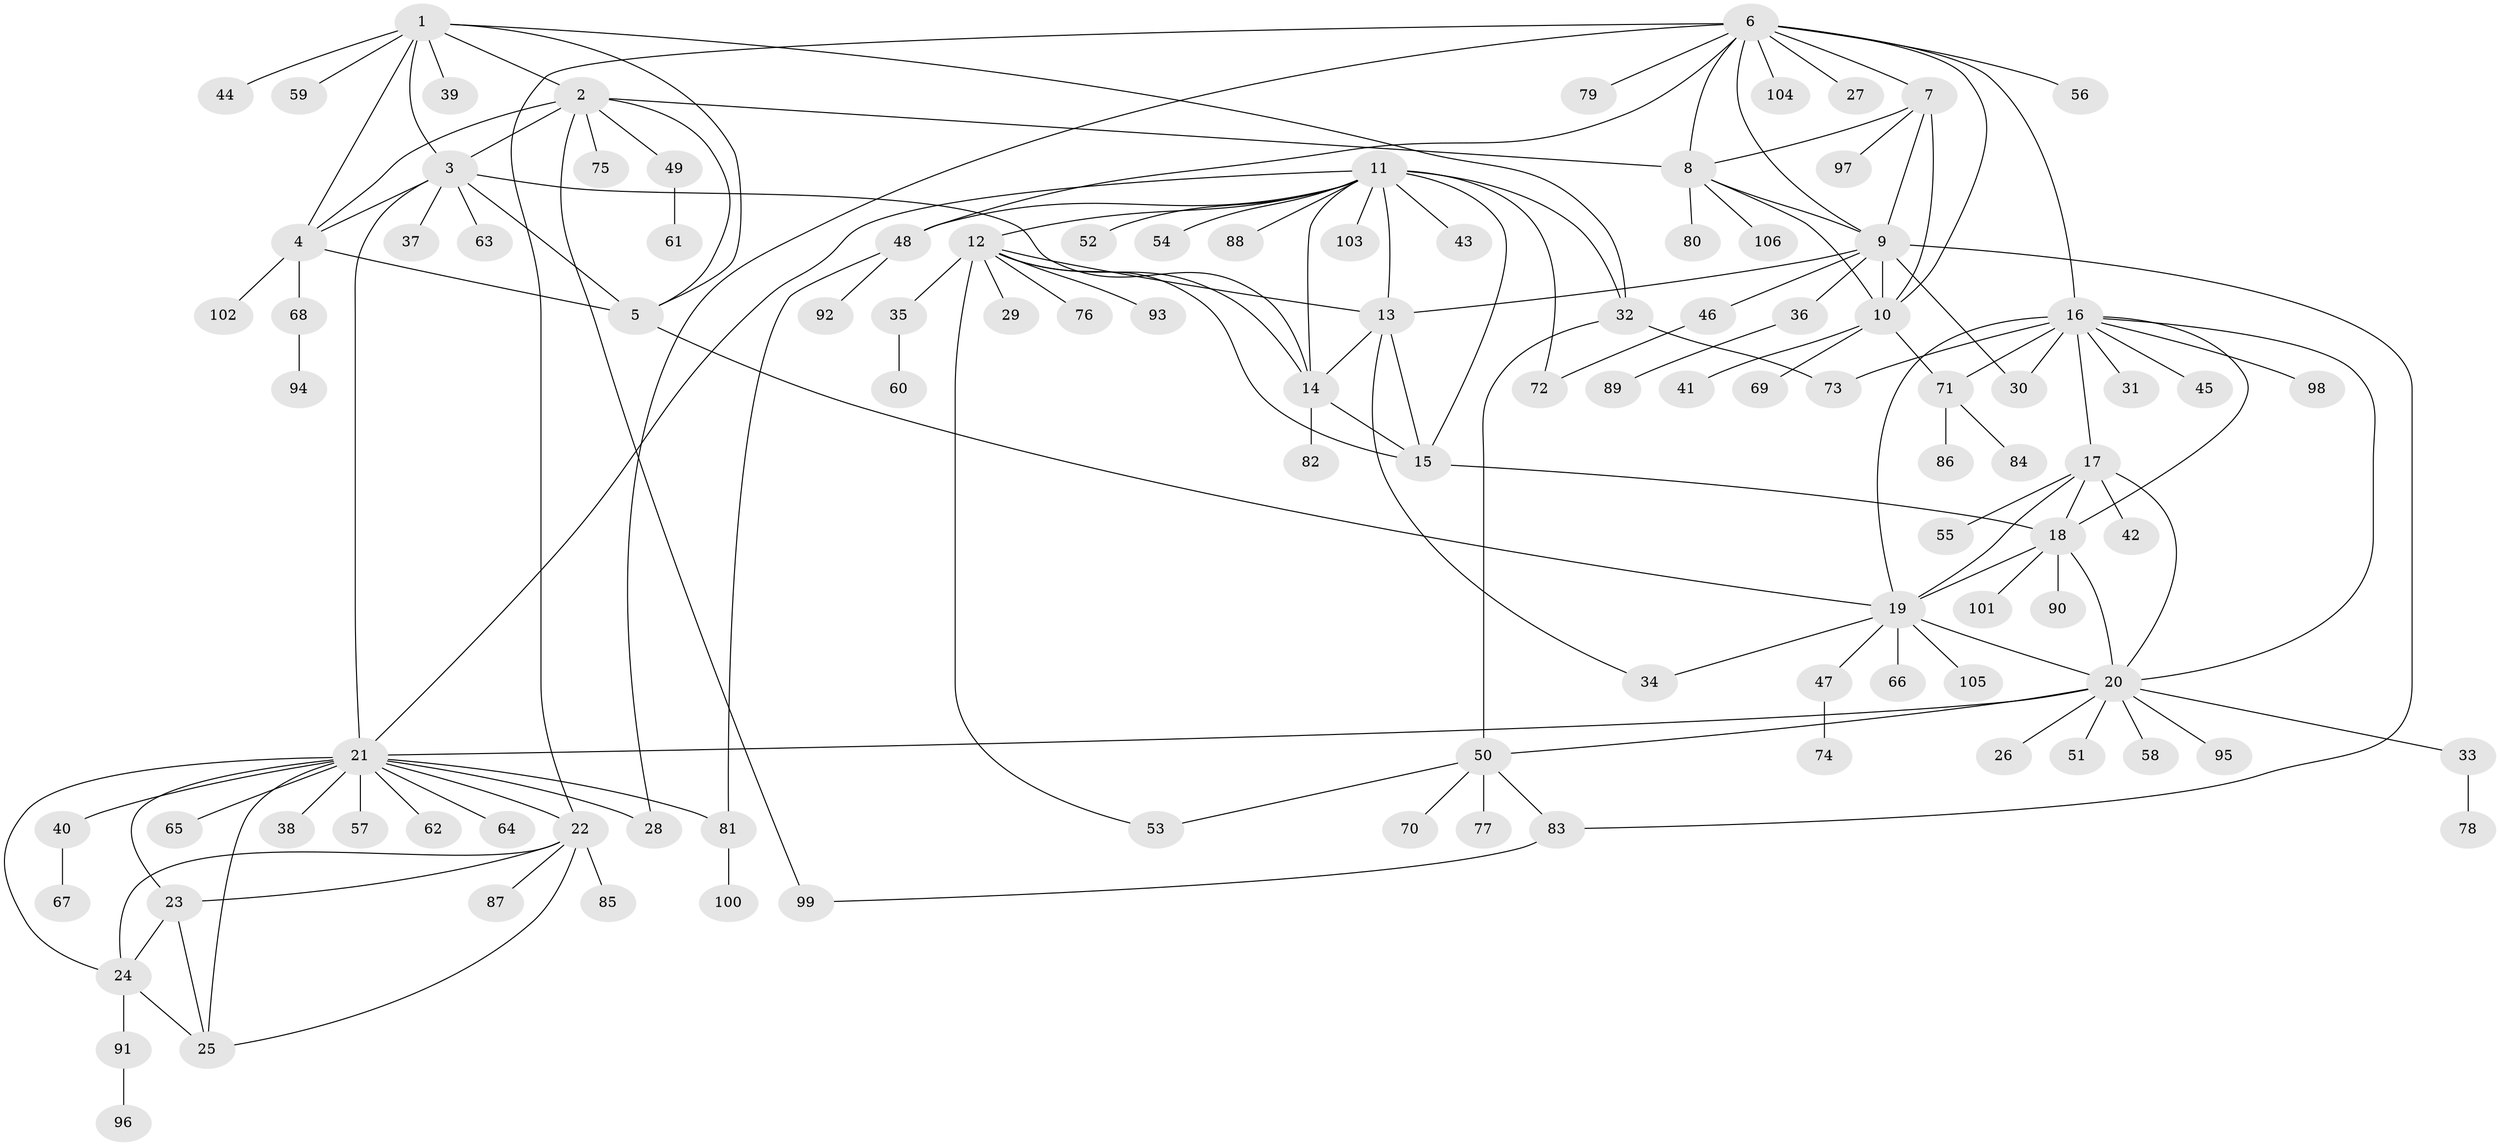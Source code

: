 // Generated by graph-tools (version 1.1) at 2025/11/02/27/25 16:11:35]
// undirected, 106 vertices, 154 edges
graph export_dot {
graph [start="1"]
  node [color=gray90,style=filled];
  1;
  2;
  3;
  4;
  5;
  6;
  7;
  8;
  9;
  10;
  11;
  12;
  13;
  14;
  15;
  16;
  17;
  18;
  19;
  20;
  21;
  22;
  23;
  24;
  25;
  26;
  27;
  28;
  29;
  30;
  31;
  32;
  33;
  34;
  35;
  36;
  37;
  38;
  39;
  40;
  41;
  42;
  43;
  44;
  45;
  46;
  47;
  48;
  49;
  50;
  51;
  52;
  53;
  54;
  55;
  56;
  57;
  58;
  59;
  60;
  61;
  62;
  63;
  64;
  65;
  66;
  67;
  68;
  69;
  70;
  71;
  72;
  73;
  74;
  75;
  76;
  77;
  78;
  79;
  80;
  81;
  82;
  83;
  84;
  85;
  86;
  87;
  88;
  89;
  90;
  91;
  92;
  93;
  94;
  95;
  96;
  97;
  98;
  99;
  100;
  101;
  102;
  103;
  104;
  105;
  106;
  1 -- 2;
  1 -- 3;
  1 -- 4;
  1 -- 5;
  1 -- 32;
  1 -- 39;
  1 -- 44;
  1 -- 59;
  2 -- 3;
  2 -- 4;
  2 -- 5;
  2 -- 8;
  2 -- 49;
  2 -- 75;
  2 -- 99;
  3 -- 4;
  3 -- 5;
  3 -- 14;
  3 -- 21;
  3 -- 37;
  3 -- 63;
  4 -- 5;
  4 -- 68;
  4 -- 102;
  5 -- 19;
  6 -- 7;
  6 -- 8;
  6 -- 9;
  6 -- 10;
  6 -- 16;
  6 -- 22;
  6 -- 27;
  6 -- 28;
  6 -- 48;
  6 -- 56;
  6 -- 79;
  6 -- 104;
  7 -- 8;
  7 -- 9;
  7 -- 10;
  7 -- 97;
  8 -- 9;
  8 -- 10;
  8 -- 80;
  8 -- 106;
  9 -- 10;
  9 -- 13;
  9 -- 30;
  9 -- 36;
  9 -- 46;
  9 -- 83;
  10 -- 41;
  10 -- 69;
  10 -- 71;
  11 -- 12;
  11 -- 13;
  11 -- 14;
  11 -- 15;
  11 -- 21;
  11 -- 32;
  11 -- 43;
  11 -- 48;
  11 -- 52;
  11 -- 54;
  11 -- 72;
  11 -- 88;
  11 -- 103;
  12 -- 13;
  12 -- 14;
  12 -- 15;
  12 -- 29;
  12 -- 35;
  12 -- 53;
  12 -- 76;
  12 -- 93;
  13 -- 14;
  13 -- 15;
  13 -- 34;
  14 -- 15;
  14 -- 82;
  15 -- 18;
  16 -- 17;
  16 -- 18;
  16 -- 19;
  16 -- 20;
  16 -- 30;
  16 -- 31;
  16 -- 45;
  16 -- 71;
  16 -- 73;
  16 -- 98;
  17 -- 18;
  17 -- 19;
  17 -- 20;
  17 -- 42;
  17 -- 55;
  18 -- 19;
  18 -- 20;
  18 -- 90;
  18 -- 101;
  19 -- 20;
  19 -- 34;
  19 -- 47;
  19 -- 66;
  19 -- 105;
  20 -- 21;
  20 -- 26;
  20 -- 33;
  20 -- 50;
  20 -- 51;
  20 -- 58;
  20 -- 95;
  21 -- 22;
  21 -- 23;
  21 -- 24;
  21 -- 25;
  21 -- 28;
  21 -- 38;
  21 -- 40;
  21 -- 57;
  21 -- 62;
  21 -- 64;
  21 -- 65;
  21 -- 81;
  22 -- 23;
  22 -- 24;
  22 -- 25;
  22 -- 85;
  22 -- 87;
  23 -- 24;
  23 -- 25;
  24 -- 25;
  24 -- 91;
  32 -- 50;
  32 -- 73;
  33 -- 78;
  35 -- 60;
  36 -- 89;
  40 -- 67;
  46 -- 72;
  47 -- 74;
  48 -- 81;
  48 -- 92;
  49 -- 61;
  50 -- 53;
  50 -- 70;
  50 -- 77;
  50 -- 83;
  68 -- 94;
  71 -- 84;
  71 -- 86;
  81 -- 100;
  83 -- 99;
  91 -- 96;
}
